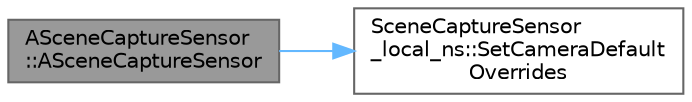digraph "ASceneCaptureSensor::ASceneCaptureSensor"
{
 // INTERACTIVE_SVG=YES
 // LATEX_PDF_SIZE
  bgcolor="transparent";
  edge [fontname=Helvetica,fontsize=10,labelfontname=Helvetica,labelfontsize=10];
  node [fontname=Helvetica,fontsize=10,shape=box,height=0.2,width=0.4];
  rankdir="LR";
  Node1 [id="Node000001",label="ASceneCaptureSensor\l::ASceneCaptureSensor",height=0.2,width=0.4,color="gray40", fillcolor="grey60", style="filled", fontcolor="black",tooltip=" "];
  Node1 -> Node2 [id="edge1_Node000001_Node000002",color="steelblue1",style="solid",tooltip=" "];
  Node2 [id="Node000002",label="SceneCaptureSensor\l_local_ns::SetCameraDefault\lOverrides",height=0.2,width=0.4,color="grey40", fillcolor="white", style="filled",URL="$d4/d8e/namespaceSceneCaptureSensor__local__ns.html#a0974bdbf7583e01d2ea1f9918f29cda7",tooltip=" "];
}
